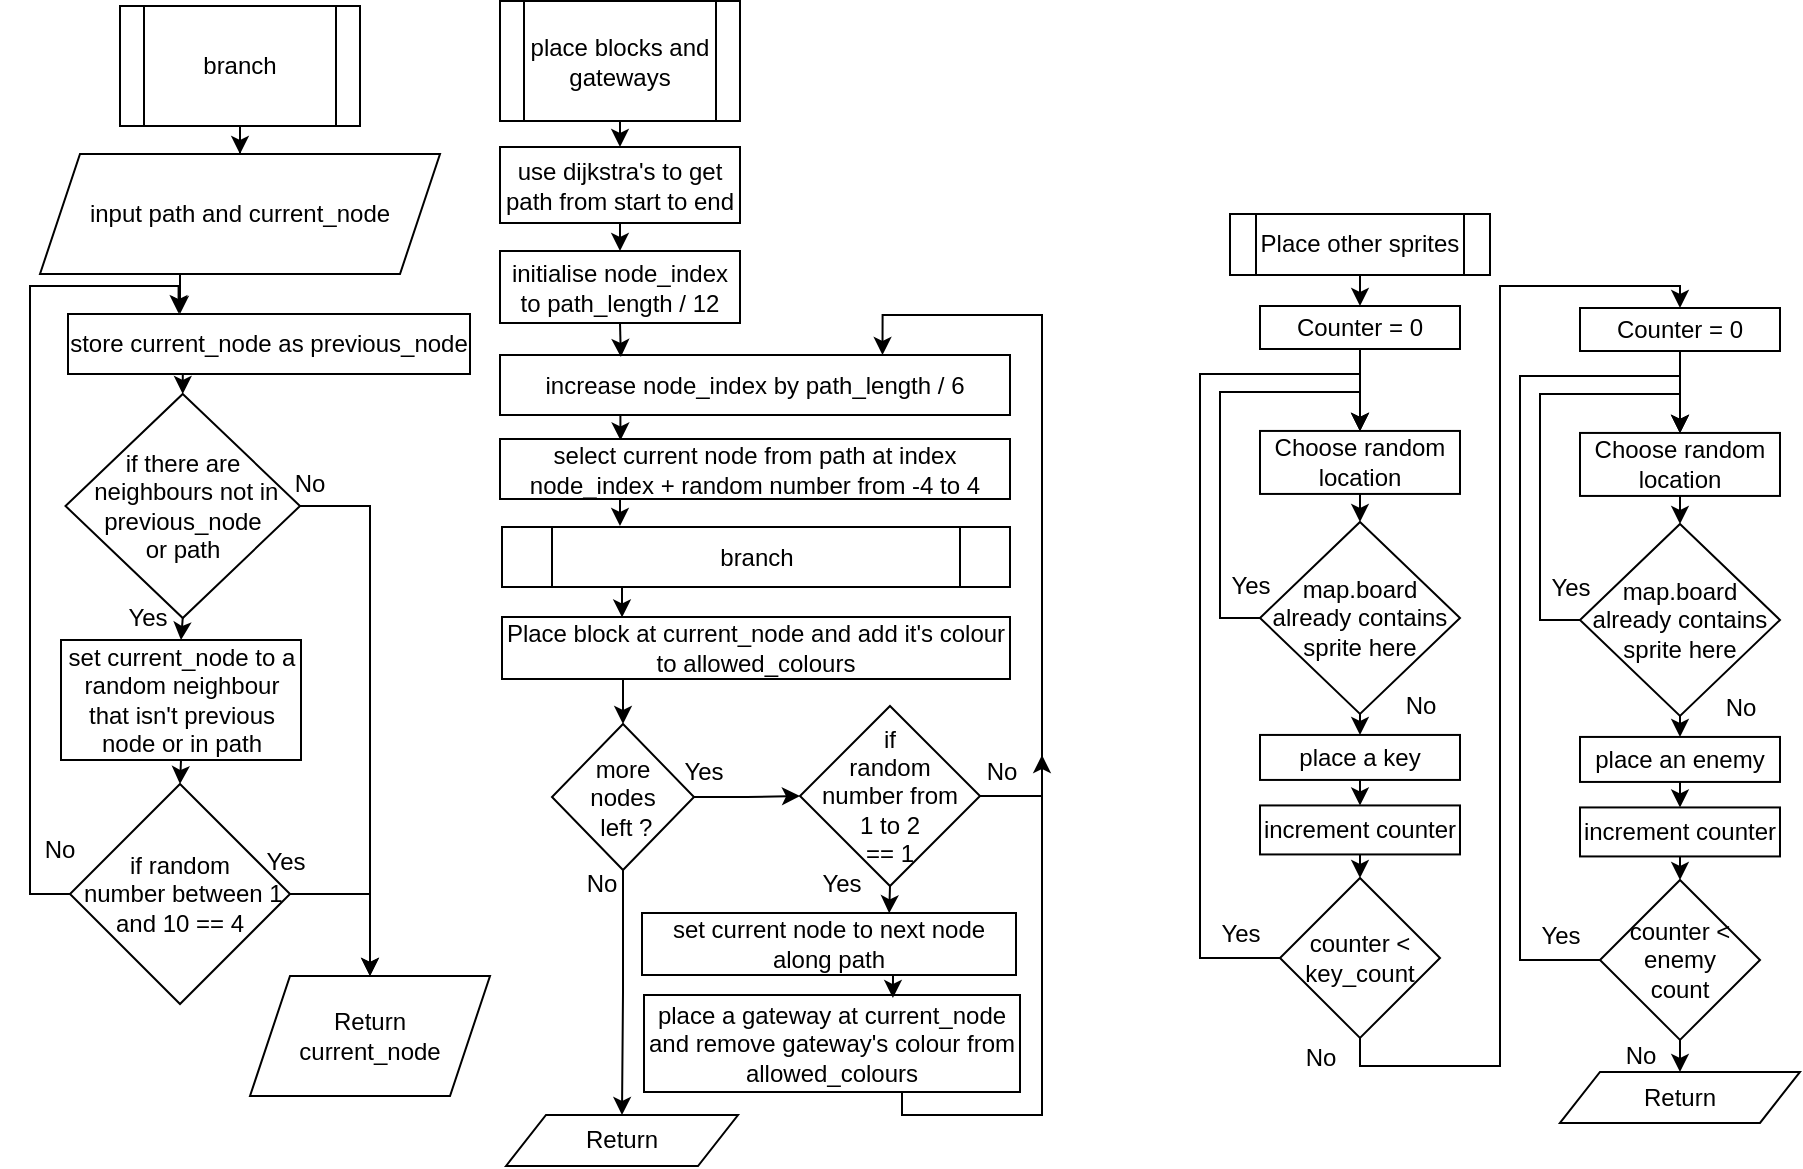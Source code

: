 <mxfile version="15.4.3" type="device"><diagram id="C5RBs43oDa-KdzZeNtuy" name="Page-1"><mxGraphModel dx="723" dy="375" grid="1" gridSize="10" guides="1" tooltips="1" connect="1" arrows="1" fold="1" page="1" pageScale="1" pageWidth="827" pageHeight="1169" math="0" shadow="0"><root><mxCell id="WIyWlLk6GJQsqaUBKTNV-0"/><mxCell id="WIyWlLk6GJQsqaUBKTNV-1" parent="WIyWlLk6GJQsqaUBKTNV-0"/><mxCell id="laPyLHJOCXoy5kPDktvt-92" style="edgeStyle=orthogonalEdgeStyle;rounded=0;orthogonalLoop=1;jettySize=auto;html=1;exitX=0.5;exitY=1;exitDx=0;exitDy=0;entryX=0.5;entryY=0;entryDx=0;entryDy=0;" parent="WIyWlLk6GJQsqaUBKTNV-1" source="9PcXuVvwuC8BrdELjqNs-0" target="9PcXuVvwuC8BrdELjqNs-1" edge="1"><mxGeometry relative="1" as="geometry"/></mxCell><mxCell id="9PcXuVvwuC8BrdELjqNs-0" value="place blocks and gateways" style="shape=process;whiteSpace=wrap;html=1;backgroundOutline=1;" parent="WIyWlLk6GJQsqaUBKTNV-1" vertex="1"><mxGeometry x="280" y="67.5" width="120" height="60" as="geometry"/></mxCell><mxCell id="laPyLHJOCXoy5kPDktvt-91" style="edgeStyle=orthogonalEdgeStyle;rounded=0;orthogonalLoop=1;jettySize=auto;html=1;exitX=0.5;exitY=1;exitDx=0;exitDy=0;entryX=0.5;entryY=0;entryDx=0;entryDy=0;" parent="WIyWlLk6GJQsqaUBKTNV-1" source="9PcXuVvwuC8BrdELjqNs-1" target="9PcXuVvwuC8BrdELjqNs-9" edge="1"><mxGeometry relative="1" as="geometry"/></mxCell><mxCell id="9PcXuVvwuC8BrdELjqNs-1" value="use dijkstra's to get path from start to end" style="rounded=0;whiteSpace=wrap;html=1;" parent="WIyWlLk6GJQsqaUBKTNV-1" vertex="1"><mxGeometry x="280" y="140.5" width="120" height="38" as="geometry"/></mxCell><mxCell id="9PcXuVvwuC8BrdELjqNs-55" style="edgeStyle=orthogonalEdgeStyle;rounded=0;orthogonalLoop=1;jettySize=auto;html=1;exitX=0.5;exitY=1;exitDx=0;exitDy=0;entryX=0.295;entryY=0.023;entryDx=0;entryDy=0;entryPerimeter=0;" parent="WIyWlLk6GJQsqaUBKTNV-1" edge="1"><mxGeometry relative="1" as="geometry"><mxPoint x="365.5" y="274.5" as="sourcePoint"/><mxPoint x="340.225" y="287.19" as="targetPoint"/></mxGeometry></mxCell><mxCell id="9PcXuVvwuC8BrdELjqNs-8" value="increase node_index by path_length / 6" style="rounded=0;whiteSpace=wrap;html=1;" parent="WIyWlLk6GJQsqaUBKTNV-1" vertex="1"><mxGeometry x="280" y="244.5" width="255" height="30" as="geometry"/></mxCell><mxCell id="laPyLHJOCXoy5kPDktvt-93" style="edgeStyle=orthogonalEdgeStyle;rounded=0;orthogonalLoop=1;jettySize=auto;html=1;exitX=0.5;exitY=1;exitDx=0;exitDy=0;entryX=0.237;entryY=0.033;entryDx=0;entryDy=0;entryPerimeter=0;" parent="WIyWlLk6GJQsqaUBKTNV-1" source="9PcXuVvwuC8BrdELjqNs-9" target="9PcXuVvwuC8BrdELjqNs-8" edge="1"><mxGeometry relative="1" as="geometry"/></mxCell><mxCell id="9PcXuVvwuC8BrdELjqNs-9" value="initialise node_index to path_length / 12" style="rounded=0;whiteSpace=wrap;html=1;" parent="WIyWlLk6GJQsqaUBKTNV-1" vertex="1"><mxGeometry x="280" y="192.5" width="120" height="36" as="geometry"/></mxCell><mxCell id="laPyLHJOCXoy5kPDktvt-60" style="edgeStyle=orthogonalEdgeStyle;rounded=0;orthogonalLoop=1;jettySize=auto;html=1;exitX=0.25;exitY=1;exitDx=0;exitDy=0;entryX=0.29;entryY=-0.017;entryDx=0;entryDy=0;entryPerimeter=0;" parent="WIyWlLk6GJQsqaUBKTNV-1" edge="1"><mxGeometry relative="1" as="geometry"><mxPoint x="328.75" y="316.5" as="sourcePoint"/><mxPoint x="339.66" y="329.99" as="targetPoint"/><Array as="points"><mxPoint x="340" y="316.5"/><mxPoint x="340" y="330.5"/></Array></mxGeometry></mxCell><mxCell id="9PcXuVvwuC8BrdELjqNs-10" value="select current node from path at index node_index + random number from -4 to 4" style="rounded=0;whiteSpace=wrap;html=1;" parent="WIyWlLk6GJQsqaUBKTNV-1" vertex="1"><mxGeometry x="280" y="286.5" width="255" height="30" as="geometry"/></mxCell><mxCell id="laPyLHJOCXoy5kPDktvt-88" style="edgeStyle=orthogonalEdgeStyle;rounded=0;orthogonalLoop=1;jettySize=auto;html=1;exitX=0.75;exitY=1;exitDx=0;exitDy=0;entryX=0.75;entryY=0;entryDx=0;entryDy=0;" parent="WIyWlLk6GJQsqaUBKTNV-1" source="9PcXuVvwuC8BrdELjqNs-11" target="9PcXuVvwuC8BrdELjqNs-8" edge="1"><mxGeometry relative="1" as="geometry"><mxPoint x="591" y="655.643" as="targetPoint"/><Array as="points"><mxPoint x="481" y="613.5"/><mxPoint x="481" y="624.5"/><mxPoint x="551" y="624.5"/><mxPoint x="551" y="224.5"/><mxPoint x="471" y="224.5"/></Array></mxGeometry></mxCell><mxCell id="9PcXuVvwuC8BrdELjqNs-11" value="place a gateway at current_node and remove gateway's colour from allowed_colours" style="rounded=0;whiteSpace=wrap;html=1;" parent="WIyWlLk6GJQsqaUBKTNV-1" vertex="1"><mxGeometry x="352" y="564.5" width="188" height="48.5" as="geometry"/></mxCell><mxCell id="laPyLHJOCXoy5kPDktvt-47" style="edgeStyle=orthogonalEdgeStyle;rounded=0;orthogonalLoop=1;jettySize=auto;html=1;exitX=0.5;exitY=1;exitDx=0;exitDy=0;" parent="WIyWlLk6GJQsqaUBKTNV-1" source="laPyLHJOCXoy5kPDktvt-4" target="laPyLHJOCXoy5kPDktvt-5" edge="1"><mxGeometry relative="1" as="geometry"/></mxCell><mxCell id="laPyLHJOCXoy5kPDktvt-4" value="branch" style="shape=process;whiteSpace=wrap;html=1;backgroundOutline=1;" parent="WIyWlLk6GJQsqaUBKTNV-1" vertex="1"><mxGeometry x="90" y="70" width="120" height="60" as="geometry"/></mxCell><mxCell id="laPyLHJOCXoy5kPDktvt-52" style="edgeStyle=orthogonalEdgeStyle;rounded=0;orthogonalLoop=1;jettySize=auto;html=1;exitX=0.5;exitY=1;exitDx=0;exitDy=0;" parent="WIyWlLk6GJQsqaUBKTNV-1" source="laPyLHJOCXoy5kPDktvt-5" target="laPyLHJOCXoy5kPDktvt-27" edge="1"><mxGeometry relative="1" as="geometry"><Array as="points"><mxPoint x="120" y="204"/></Array></mxGeometry></mxCell><mxCell id="laPyLHJOCXoy5kPDktvt-5" value="input path and current_node" style="shape=parallelogram;perimeter=parallelogramPerimeter;whiteSpace=wrap;html=1;fixedSize=1;" parent="WIyWlLk6GJQsqaUBKTNV-1" vertex="1"><mxGeometry x="50" y="144" width="200" height="60" as="geometry"/></mxCell><mxCell id="laPyLHJOCXoy5kPDktvt-74" style="edgeStyle=orthogonalEdgeStyle;rounded=0;orthogonalLoop=1;jettySize=auto;html=1;exitX=1;exitY=0.5;exitDx=0;exitDy=0;entryX=0;entryY=0.5;entryDx=0;entryDy=0;" parent="WIyWlLk6GJQsqaUBKTNV-1" source="laPyLHJOCXoy5kPDktvt-25" target="laPyLHJOCXoy5kPDktvt-64" edge="1"><mxGeometry relative="1" as="geometry"/></mxCell><mxCell id="laPyLHJOCXoy5kPDktvt-87" style="edgeStyle=orthogonalEdgeStyle;rounded=0;orthogonalLoop=1;jettySize=auto;html=1;exitX=0.5;exitY=1;exitDx=0;exitDy=0;entryX=0.5;entryY=0;entryDx=0;entryDy=0;" parent="WIyWlLk6GJQsqaUBKTNV-1" source="laPyLHJOCXoy5kPDktvt-25" target="laPyLHJOCXoy5kPDktvt-80" edge="1"><mxGeometry relative="1" as="geometry"/></mxCell><mxCell id="laPyLHJOCXoy5kPDktvt-25" value="more &lt;br&gt;nodes&lt;br&gt;&amp;nbsp;left ?" style="rhombus;whiteSpace=wrap;html=1;" parent="WIyWlLk6GJQsqaUBKTNV-1" vertex="1"><mxGeometry x="306" y="429" width="71" height="73" as="geometry"/></mxCell><mxCell id="laPyLHJOCXoy5kPDktvt-26" style="edgeStyle=orthogonalEdgeStyle;rounded=0;orthogonalLoop=1;jettySize=auto;html=1;exitX=0.25;exitY=1;exitDx=0;exitDy=0;entryX=0.5;entryY=0;entryDx=0;entryDy=0;" parent="WIyWlLk6GJQsqaUBKTNV-1" source="laPyLHJOCXoy5kPDktvt-27" target="laPyLHJOCXoy5kPDktvt-32" edge="1"><mxGeometry relative="1" as="geometry"/></mxCell><mxCell id="laPyLHJOCXoy5kPDktvt-27" value="store current_node as previous_node" style="rounded=0;whiteSpace=wrap;html=1;" parent="WIyWlLk6GJQsqaUBKTNV-1" vertex="1"><mxGeometry x="64" y="224" width="201" height="30" as="geometry"/></mxCell><mxCell id="laPyLHJOCXoy5kPDktvt-28" style="edgeStyle=orthogonalEdgeStyle;rounded=0;orthogonalLoop=1;jettySize=auto;html=1;exitX=0.5;exitY=1;exitDx=0;exitDy=0;entryX=0.5;entryY=0;entryDx=0;entryDy=0;" parent="WIyWlLk6GJQsqaUBKTNV-1" target="laPyLHJOCXoy5kPDktvt-35" edge="1"><mxGeometry relative="1" as="geometry"><mxPoint x="120.5" y="447" as="sourcePoint"/></mxGeometry></mxCell><mxCell id="laPyLHJOCXoy5kPDktvt-29" value="set current_node to a random neighbour that isn't previous node or in path" style="rounded=0;whiteSpace=wrap;html=1;" parent="WIyWlLk6GJQsqaUBKTNV-1" vertex="1"><mxGeometry x="60.5" y="387" width="120" height="60" as="geometry"/></mxCell><mxCell id="laPyLHJOCXoy5kPDktvt-30" style="edgeStyle=orthogonalEdgeStyle;rounded=0;orthogonalLoop=1;jettySize=auto;html=1;exitX=0.5;exitY=1;exitDx=0;exitDy=0;entryX=0.5;entryY=0;entryDx=0;entryDy=0;" parent="WIyWlLk6GJQsqaUBKTNV-1" source="laPyLHJOCXoy5kPDktvt-32" edge="1"><mxGeometry relative="1" as="geometry"><mxPoint x="120.5" y="387" as="targetPoint"/></mxGeometry></mxCell><mxCell id="laPyLHJOCXoy5kPDktvt-31" style="edgeStyle=orthogonalEdgeStyle;rounded=0;orthogonalLoop=1;jettySize=auto;html=1;exitX=1;exitY=0.5;exitDx=0;exitDy=0;entryX=0.5;entryY=0;entryDx=0;entryDy=0;" parent="WIyWlLk6GJQsqaUBKTNV-1" source="laPyLHJOCXoy5kPDktvt-32" target="laPyLHJOCXoy5kPDktvt-44" edge="1"><mxGeometry relative="1" as="geometry"><mxPoint x="255.0" y="332" as="targetPoint"/><Array as="points"><mxPoint x="215" y="320"/></Array></mxGeometry></mxCell><mxCell id="laPyLHJOCXoy5kPDktvt-32" value="if there are&lt;br&gt;&amp;nbsp;neighbours not in previous_node &lt;br&gt;or path" style="rhombus;whiteSpace=wrap;html=1;" parent="WIyWlLk6GJQsqaUBKTNV-1" vertex="1"><mxGeometry x="62.75" y="264" width="117.25" height="112" as="geometry"/></mxCell><mxCell id="laPyLHJOCXoy5kPDktvt-46" style="edgeStyle=orthogonalEdgeStyle;rounded=0;orthogonalLoop=1;jettySize=auto;html=1;exitX=1;exitY=0.5;exitDx=0;exitDy=0;" parent="WIyWlLk6GJQsqaUBKTNV-1" source="laPyLHJOCXoy5kPDktvt-35" target="laPyLHJOCXoy5kPDktvt-44" edge="1"><mxGeometry relative="1" as="geometry"/></mxCell><mxCell id="laPyLHJOCXoy5kPDktvt-53" style="edgeStyle=orthogonalEdgeStyle;rounded=0;orthogonalLoop=1;jettySize=auto;html=1;exitX=0;exitY=0.5;exitDx=0;exitDy=0;entryX=0.275;entryY=-0.013;entryDx=0;entryDy=0;entryPerimeter=0;" parent="WIyWlLk6GJQsqaUBKTNV-1" source="laPyLHJOCXoy5kPDktvt-35" target="laPyLHJOCXoy5kPDktvt-27" edge="1"><mxGeometry relative="1" as="geometry"><Array as="points"><mxPoint x="45" y="514"/><mxPoint x="45" y="210"/><mxPoint x="119" y="210"/></Array></mxGeometry></mxCell><mxCell id="laPyLHJOCXoy5kPDktvt-35" value="if random&lt;br&gt;&amp;nbsp;number between 1 and 10 == 4" style="rhombus;whiteSpace=wrap;html=1;" parent="WIyWlLk6GJQsqaUBKTNV-1" vertex="1"><mxGeometry x="65" y="459" width="110" height="110" as="geometry"/></mxCell><mxCell id="laPyLHJOCXoy5kPDktvt-36" value="Yes" style="text;html=1;strokeColor=none;fillColor=none;align=center;verticalAlign=middle;whiteSpace=wrap;rounded=0;" parent="WIyWlLk6GJQsqaUBKTNV-1" vertex="1"><mxGeometry x="74" y="361" width="60" height="30" as="geometry"/></mxCell><mxCell id="laPyLHJOCXoy5kPDktvt-37" value="No" style="text;html=1;strokeColor=none;fillColor=none;align=center;verticalAlign=middle;whiteSpace=wrap;rounded=0;" parent="WIyWlLk6GJQsqaUBKTNV-1" vertex="1"><mxGeometry x="30" y="477" width="60" height="30" as="geometry"/></mxCell><mxCell id="laPyLHJOCXoy5kPDktvt-40" value="Yes" style="text;html=1;strokeColor=none;fillColor=none;align=center;verticalAlign=middle;whiteSpace=wrap;rounded=0;" parent="WIyWlLk6GJQsqaUBKTNV-1" vertex="1"><mxGeometry x="142.5" y="483" width="60" height="30" as="geometry"/></mxCell><mxCell id="laPyLHJOCXoy5kPDktvt-41" value="No" style="text;html=1;strokeColor=none;fillColor=none;align=center;verticalAlign=middle;whiteSpace=wrap;rounded=0;" parent="WIyWlLk6GJQsqaUBKTNV-1" vertex="1"><mxGeometry x="155" y="294" width="60" height="30" as="geometry"/></mxCell><mxCell id="laPyLHJOCXoy5kPDktvt-42" value="Yes" style="text;html=1;strokeColor=none;fillColor=none;align=center;verticalAlign=middle;whiteSpace=wrap;rounded=0;" parent="WIyWlLk6GJQsqaUBKTNV-1" vertex="1"><mxGeometry x="352" y="437.5" width="60" height="30" as="geometry"/></mxCell><mxCell id="laPyLHJOCXoy5kPDktvt-43" style="edgeStyle=orthogonalEdgeStyle;rounded=0;orthogonalLoop=1;jettySize=auto;html=1;exitX=0.5;exitY=1;exitDx=0;exitDy=0;" parent="WIyWlLk6GJQsqaUBKTNV-1" source="laPyLHJOCXoy5kPDktvt-42" target="laPyLHJOCXoy5kPDktvt-42" edge="1"><mxGeometry relative="1" as="geometry"/></mxCell><mxCell id="laPyLHJOCXoy5kPDktvt-44" value="Return &lt;br&gt;current_node" style="shape=parallelogram;perimeter=parallelogramPerimeter;whiteSpace=wrap;html=1;fixedSize=1;" parent="WIyWlLk6GJQsqaUBKTNV-1" vertex="1"><mxGeometry x="155" y="555" width="120" height="60" as="geometry"/></mxCell><mxCell id="laPyLHJOCXoy5kPDktvt-61" style="edgeStyle=orthogonalEdgeStyle;rounded=0;orthogonalLoop=1;jettySize=auto;html=1;exitX=0.25;exitY=1;exitDx=0;exitDy=0;entryX=0.296;entryY=0.005;entryDx=0;entryDy=0;entryPerimeter=0;" parent="WIyWlLk6GJQsqaUBKTNV-1" edge="1"><mxGeometry relative="1" as="geometry"><mxPoint x="329.5" y="360.5" as="sourcePoint"/><mxPoint x="341.184" y="375.655" as="targetPoint"/><Array as="points"><mxPoint x="341" y="360.5"/><mxPoint x="341" y="375.5"/></Array></mxGeometry></mxCell><mxCell id="laPyLHJOCXoy5kPDktvt-54" value="branch" style="shape=process;whiteSpace=wrap;html=1;backgroundOutline=1;" parent="WIyWlLk6GJQsqaUBKTNV-1" vertex="1"><mxGeometry x="281" y="330.5" width="254" height="30" as="geometry"/></mxCell><mxCell id="laPyLHJOCXoy5kPDktvt-62" style="edgeStyle=orthogonalEdgeStyle;rounded=0;orthogonalLoop=1;jettySize=auto;html=1;exitX=0.25;exitY=1;exitDx=0;exitDy=0;entryX=0.5;entryY=0;entryDx=0;entryDy=0;" parent="WIyWlLk6GJQsqaUBKTNV-1" target="laPyLHJOCXoy5kPDktvt-25" edge="1"><mxGeometry relative="1" as="geometry"><mxPoint x="329.5" y="406.5" as="sourcePoint"/></mxGeometry></mxCell><mxCell id="laPyLHJOCXoy5kPDktvt-55" value="Place block at current_node and add it's colour to allowed_colours" style="rounded=0;whiteSpace=wrap;html=1;" parent="WIyWlLk6GJQsqaUBKTNV-1" vertex="1"><mxGeometry x="281" y="375.5" width="254" height="31" as="geometry"/></mxCell><mxCell id="laPyLHJOCXoy5kPDktvt-86" style="edgeStyle=orthogonalEdgeStyle;rounded=0;orthogonalLoop=1;jettySize=auto;html=1;exitX=0.75;exitY=1;exitDx=0;exitDy=0;entryX=0.662;entryY=0.031;entryDx=0;entryDy=0;entryPerimeter=0;" parent="WIyWlLk6GJQsqaUBKTNV-1" source="laPyLHJOCXoy5kPDktvt-63" target="9PcXuVvwuC8BrdELjqNs-11" edge="1"><mxGeometry relative="1" as="geometry"/></mxCell><mxCell id="laPyLHJOCXoy5kPDktvt-63" value="set current node to next node along path" style="rounded=0;whiteSpace=wrap;html=1;" parent="WIyWlLk6GJQsqaUBKTNV-1" vertex="1"><mxGeometry x="351" y="523.5" width="187" height="31" as="geometry"/></mxCell><mxCell id="laPyLHJOCXoy5kPDktvt-75" style="edgeStyle=orthogonalEdgeStyle;rounded=0;orthogonalLoop=1;jettySize=auto;html=1;exitX=1;exitY=0.5;exitDx=0;exitDy=0;" parent="WIyWlLk6GJQsqaUBKTNV-1" source="laPyLHJOCXoy5kPDktvt-64" edge="1"><mxGeometry relative="1" as="geometry"><mxPoint x="551" y="444.5" as="targetPoint"/></mxGeometry></mxCell><mxCell id="laPyLHJOCXoy5kPDktvt-85" style="edgeStyle=orthogonalEdgeStyle;rounded=0;orthogonalLoop=1;jettySize=auto;html=1;exitX=0.5;exitY=1;exitDx=0;exitDy=0;entryX=0.661;entryY=0.005;entryDx=0;entryDy=0;entryPerimeter=0;" parent="WIyWlLk6GJQsqaUBKTNV-1" source="laPyLHJOCXoy5kPDktvt-64" target="laPyLHJOCXoy5kPDktvt-63" edge="1"><mxGeometry relative="1" as="geometry"/></mxCell><mxCell id="laPyLHJOCXoy5kPDktvt-64" value="if &lt;br&gt;random &lt;br&gt;number from&lt;br&gt;1 to 2&lt;br&gt;== 1" style="rhombus;whiteSpace=wrap;html=1;" parent="WIyWlLk6GJQsqaUBKTNV-1" vertex="1"><mxGeometry x="430" y="420" width="90" height="90" as="geometry"/></mxCell><mxCell id="laPyLHJOCXoy5kPDktvt-71" value="Yes" style="text;html=1;strokeColor=none;fillColor=none;align=center;verticalAlign=middle;whiteSpace=wrap;rounded=0;" parent="WIyWlLk6GJQsqaUBKTNV-1" vertex="1"><mxGeometry x="421" y="493.5" width="60" height="30" as="geometry"/></mxCell><mxCell id="laPyLHJOCXoy5kPDktvt-72" value="No" style="text;html=1;strokeColor=none;fillColor=none;align=center;verticalAlign=middle;whiteSpace=wrap;rounded=0;" parent="WIyWlLk6GJQsqaUBKTNV-1" vertex="1"><mxGeometry x="501" y="437.5" width="60" height="30" as="geometry"/></mxCell><mxCell id="laPyLHJOCXoy5kPDktvt-80" value="Return" style="shape=parallelogram;perimeter=parallelogramPerimeter;whiteSpace=wrap;html=1;fixedSize=1;" parent="WIyWlLk6GJQsqaUBKTNV-1" vertex="1"><mxGeometry x="283" y="624.5" width="116" height="25.5" as="geometry"/></mxCell><mxCell id="laPyLHJOCXoy5kPDktvt-84" value="No" style="text;html=1;strokeColor=none;fillColor=none;align=center;verticalAlign=middle;whiteSpace=wrap;rounded=0;" parent="WIyWlLk6GJQsqaUBKTNV-1" vertex="1"><mxGeometry x="301" y="493.5" width="60" height="30" as="geometry"/></mxCell><mxCell id="laPyLHJOCXoy5kPDktvt-146" style="edgeStyle=orthogonalEdgeStyle;rounded=0;orthogonalLoop=1;jettySize=auto;html=1;exitX=0.5;exitY=1;exitDx=0;exitDy=0;entryX=0.5;entryY=0;entryDx=0;entryDy=0;" parent="WIyWlLk6GJQsqaUBKTNV-1" source="laPyLHJOCXoy5kPDktvt-94" target="laPyLHJOCXoy5kPDktvt-107" edge="1"><mxGeometry relative="1" as="geometry"/></mxCell><mxCell id="laPyLHJOCXoy5kPDktvt-94" value="Place other sprites" style="shape=process;whiteSpace=wrap;html=1;backgroundOutline=1;" parent="WIyWlLk6GJQsqaUBKTNV-1" vertex="1"><mxGeometry x="645" y="174" width="130" height="30.5" as="geometry"/></mxCell><mxCell id="laPyLHJOCXoy5kPDktvt-99" style="edgeStyle=orthogonalEdgeStyle;rounded=0;orthogonalLoop=1;jettySize=auto;html=1;exitX=0.5;exitY=1;exitDx=0;exitDy=0;entryX=0.5;entryY=0;entryDx=0;entryDy=0;" parent="WIyWlLk6GJQsqaUBKTNV-1" source="laPyLHJOCXoy5kPDktvt-96" target="laPyLHJOCXoy5kPDktvt-97" edge="1"><mxGeometry relative="1" as="geometry"/></mxCell><mxCell id="laPyLHJOCXoy5kPDktvt-96" value="Choose random location" style="rounded=0;whiteSpace=wrap;html=1;" parent="WIyWlLk6GJQsqaUBKTNV-1" vertex="1"><mxGeometry x="660" y="282.47" width="100" height="31.5" as="geometry"/></mxCell><mxCell id="laPyLHJOCXoy5kPDktvt-98" style="edgeStyle=orthogonalEdgeStyle;rounded=0;orthogonalLoop=1;jettySize=auto;html=1;exitX=0;exitY=0.5;exitDx=0;exitDy=0;entryX=0.5;entryY=0;entryDx=0;entryDy=0;" parent="WIyWlLk6GJQsqaUBKTNV-1" source="laPyLHJOCXoy5kPDktvt-97" target="laPyLHJOCXoy5kPDktvt-96" edge="1"><mxGeometry relative="1" as="geometry"><Array as="points"><mxPoint x="640" y="375.97"/><mxPoint x="640" y="262.97"/><mxPoint x="710" y="262.97"/></Array></mxGeometry></mxCell><mxCell id="laPyLHJOCXoy5kPDktvt-104" style="edgeStyle=orthogonalEdgeStyle;rounded=0;orthogonalLoop=1;jettySize=auto;html=1;exitX=0.5;exitY=1;exitDx=0;exitDy=0;entryX=0.5;entryY=0;entryDx=0;entryDy=0;" parent="WIyWlLk6GJQsqaUBKTNV-1" source="laPyLHJOCXoy5kPDktvt-97" target="laPyLHJOCXoy5kPDktvt-100" edge="1"><mxGeometry relative="1" as="geometry"/></mxCell><mxCell id="laPyLHJOCXoy5kPDktvt-97" value="map.board already contains sprite here" style="rhombus;whiteSpace=wrap;html=1;" parent="WIyWlLk6GJQsqaUBKTNV-1" vertex="1"><mxGeometry x="660" y="327.97" width="100" height="96" as="geometry"/></mxCell><mxCell id="laPyLHJOCXoy5kPDktvt-105" style="edgeStyle=orthogonalEdgeStyle;rounded=0;orthogonalLoop=1;jettySize=auto;html=1;exitX=0.5;exitY=1;exitDx=0;exitDy=0;entryX=0.5;entryY=0;entryDx=0;entryDy=0;" parent="WIyWlLk6GJQsqaUBKTNV-1" source="laPyLHJOCXoy5kPDktvt-100" target="laPyLHJOCXoy5kPDktvt-101" edge="1"><mxGeometry relative="1" as="geometry"/></mxCell><mxCell id="laPyLHJOCXoy5kPDktvt-100" value="place a key" style="rounded=0;whiteSpace=wrap;html=1;" parent="WIyWlLk6GJQsqaUBKTNV-1" vertex="1"><mxGeometry x="660" y="434.47" width="100" height="22.5" as="geometry"/></mxCell><mxCell id="laPyLHJOCXoy5kPDktvt-106" style="edgeStyle=orthogonalEdgeStyle;rounded=0;orthogonalLoop=1;jettySize=auto;html=1;exitX=0.5;exitY=1;exitDx=0;exitDy=0;entryX=0.5;entryY=0;entryDx=0;entryDy=0;" parent="WIyWlLk6GJQsqaUBKTNV-1" source="laPyLHJOCXoy5kPDktvt-101" target="laPyLHJOCXoy5kPDktvt-102" edge="1"><mxGeometry relative="1" as="geometry"/></mxCell><mxCell id="laPyLHJOCXoy5kPDktvt-101" value="increment counter" style="rounded=0;whiteSpace=wrap;html=1;" parent="WIyWlLk6GJQsqaUBKTNV-1" vertex="1"><mxGeometry x="660" y="469.72" width="100" height="24.5" as="geometry"/></mxCell><mxCell id="laPyLHJOCXoy5kPDktvt-103" style="edgeStyle=orthogonalEdgeStyle;rounded=0;orthogonalLoop=1;jettySize=auto;html=1;exitX=0;exitY=0.5;exitDx=0;exitDy=0;entryX=0.5;entryY=0;entryDx=0;entryDy=0;" parent="WIyWlLk6GJQsqaUBKTNV-1" source="laPyLHJOCXoy5kPDktvt-102" target="laPyLHJOCXoy5kPDktvt-96" edge="1"><mxGeometry relative="1" as="geometry"><Array as="points"><mxPoint x="630" y="545.97"/><mxPoint x="630" y="253.97"/><mxPoint x="710" y="253.97"/></Array></mxGeometry></mxCell><mxCell id="laPyLHJOCXoy5kPDktvt-143" style="edgeStyle=orthogonalEdgeStyle;rounded=0;orthogonalLoop=1;jettySize=auto;html=1;exitX=0.5;exitY=1;exitDx=0;exitDy=0;entryX=0.5;entryY=0;entryDx=0;entryDy=0;" parent="WIyWlLk6GJQsqaUBKTNV-1" source="laPyLHJOCXoy5kPDktvt-102" target="laPyLHJOCXoy5kPDktvt-138" edge="1"><mxGeometry relative="1" as="geometry"><Array as="points"><mxPoint x="710" y="600"/><mxPoint x="780" y="600"/><mxPoint x="780" y="210"/><mxPoint x="870" y="210"/></Array></mxGeometry></mxCell><mxCell id="laPyLHJOCXoy5kPDktvt-102" value="counter &amp;lt; key_count" style="rhombus;whiteSpace=wrap;html=1;" parent="WIyWlLk6GJQsqaUBKTNV-1" vertex="1"><mxGeometry x="670" y="505.97" width="80" height="80" as="geometry"/></mxCell><mxCell id="laPyLHJOCXoy5kPDktvt-108" style="edgeStyle=orthogonalEdgeStyle;rounded=0;orthogonalLoop=1;jettySize=auto;html=1;exitX=0.5;exitY=1;exitDx=0;exitDy=0;entryX=0.5;entryY=0;entryDx=0;entryDy=0;" parent="WIyWlLk6GJQsqaUBKTNV-1" source="laPyLHJOCXoy5kPDktvt-107" target="laPyLHJOCXoy5kPDktvt-96" edge="1"><mxGeometry relative="1" as="geometry"/></mxCell><mxCell id="laPyLHJOCXoy5kPDktvt-107" value="Counter = 0" style="rounded=0;whiteSpace=wrap;html=1;" parent="WIyWlLk6GJQsqaUBKTNV-1" vertex="1"><mxGeometry x="660" y="220" width="100" height="21.5" as="geometry"/></mxCell><mxCell id="laPyLHJOCXoy5kPDktvt-122" value="Yes" style="text;html=1;align=center;verticalAlign=middle;resizable=0;points=[];autosize=1;strokeColor=none;fillColor=none;" parent="WIyWlLk6GJQsqaUBKTNV-1" vertex="1"><mxGeometry x="635" y="350" width="40" height="20" as="geometry"/></mxCell><mxCell id="laPyLHJOCXoy5kPDktvt-123" value="Yes" style="text;html=1;align=center;verticalAlign=middle;resizable=0;points=[];autosize=1;strokeColor=none;fillColor=none;" parent="WIyWlLk6GJQsqaUBKTNV-1" vertex="1"><mxGeometry x="630" y="523.5" width="40" height="20" as="geometry"/></mxCell><mxCell id="laPyLHJOCXoy5kPDktvt-124" value="No" style="text;html=1;align=center;verticalAlign=middle;resizable=0;points=[];autosize=1;strokeColor=none;fillColor=none;" parent="WIyWlLk6GJQsqaUBKTNV-1" vertex="1"><mxGeometry x="725" y="410" width="30" height="20" as="geometry"/></mxCell><mxCell id="laPyLHJOCXoy5kPDktvt-125" value="No" style="text;html=1;align=center;verticalAlign=middle;resizable=0;points=[];autosize=1;strokeColor=none;fillColor=none;" parent="WIyWlLk6GJQsqaUBKTNV-1" vertex="1"><mxGeometry x="675" y="585.97" width="30" height="20" as="geometry"/></mxCell><mxCell id="laPyLHJOCXoy5kPDktvt-126" style="edgeStyle=orthogonalEdgeStyle;rounded=0;orthogonalLoop=1;jettySize=auto;html=1;exitX=0.5;exitY=1;exitDx=0;exitDy=0;entryX=0.5;entryY=0;entryDx=0;entryDy=0;" parent="WIyWlLk6GJQsqaUBKTNV-1" source="laPyLHJOCXoy5kPDktvt-127" target="laPyLHJOCXoy5kPDktvt-130" edge="1"><mxGeometry relative="1" as="geometry"/></mxCell><mxCell id="laPyLHJOCXoy5kPDktvt-127" value="Choose random location" style="rounded=0;whiteSpace=wrap;html=1;" parent="WIyWlLk6GJQsqaUBKTNV-1" vertex="1"><mxGeometry x="820" y="283.47" width="100" height="31.5" as="geometry"/></mxCell><mxCell id="laPyLHJOCXoy5kPDktvt-128" style="edgeStyle=orthogonalEdgeStyle;rounded=0;orthogonalLoop=1;jettySize=auto;html=1;exitX=0;exitY=0.5;exitDx=0;exitDy=0;entryX=0.5;entryY=0;entryDx=0;entryDy=0;" parent="WIyWlLk6GJQsqaUBKTNV-1" source="laPyLHJOCXoy5kPDktvt-130" target="laPyLHJOCXoy5kPDktvt-127" edge="1"><mxGeometry relative="1" as="geometry"><Array as="points"><mxPoint x="800" y="376.97"/><mxPoint x="800" y="263.97"/><mxPoint x="870" y="263.97"/></Array></mxGeometry></mxCell><mxCell id="laPyLHJOCXoy5kPDktvt-129" style="edgeStyle=orthogonalEdgeStyle;rounded=0;orthogonalLoop=1;jettySize=auto;html=1;exitX=0.5;exitY=1;exitDx=0;exitDy=0;entryX=0.5;entryY=0;entryDx=0;entryDy=0;" parent="WIyWlLk6GJQsqaUBKTNV-1" source="laPyLHJOCXoy5kPDktvt-130" target="laPyLHJOCXoy5kPDktvt-132" edge="1"><mxGeometry relative="1" as="geometry"/></mxCell><mxCell id="laPyLHJOCXoy5kPDktvt-130" value="map.board already contains sprite here" style="rhombus;whiteSpace=wrap;html=1;" parent="WIyWlLk6GJQsqaUBKTNV-1" vertex="1"><mxGeometry x="820" y="328.97" width="100" height="96" as="geometry"/></mxCell><mxCell id="laPyLHJOCXoy5kPDktvt-131" style="edgeStyle=orthogonalEdgeStyle;rounded=0;orthogonalLoop=1;jettySize=auto;html=1;exitX=0.5;exitY=1;exitDx=0;exitDy=0;entryX=0.5;entryY=0;entryDx=0;entryDy=0;" parent="WIyWlLk6GJQsqaUBKTNV-1" source="laPyLHJOCXoy5kPDktvt-132" target="laPyLHJOCXoy5kPDktvt-134" edge="1"><mxGeometry relative="1" as="geometry"/></mxCell><mxCell id="laPyLHJOCXoy5kPDktvt-132" value="place an enemy" style="rounded=0;whiteSpace=wrap;html=1;" parent="WIyWlLk6GJQsqaUBKTNV-1" vertex="1"><mxGeometry x="820" y="435.47" width="100" height="22.5" as="geometry"/></mxCell><mxCell id="laPyLHJOCXoy5kPDktvt-133" style="edgeStyle=orthogonalEdgeStyle;rounded=0;orthogonalLoop=1;jettySize=auto;html=1;exitX=0.5;exitY=1;exitDx=0;exitDy=0;entryX=0.5;entryY=0;entryDx=0;entryDy=0;" parent="WIyWlLk6GJQsqaUBKTNV-1" source="laPyLHJOCXoy5kPDktvt-134" target="laPyLHJOCXoy5kPDktvt-136" edge="1"><mxGeometry relative="1" as="geometry"/></mxCell><mxCell id="laPyLHJOCXoy5kPDktvt-134" value="increment counter" style="rounded=0;whiteSpace=wrap;html=1;" parent="WIyWlLk6GJQsqaUBKTNV-1" vertex="1"><mxGeometry x="820" y="470.72" width="100" height="24.5" as="geometry"/></mxCell><mxCell id="laPyLHJOCXoy5kPDktvt-135" style="edgeStyle=orthogonalEdgeStyle;rounded=0;orthogonalLoop=1;jettySize=auto;html=1;exitX=0;exitY=0.5;exitDx=0;exitDy=0;entryX=0.5;entryY=0;entryDx=0;entryDy=0;" parent="WIyWlLk6GJQsqaUBKTNV-1" source="laPyLHJOCXoy5kPDktvt-136" target="laPyLHJOCXoy5kPDktvt-127" edge="1"><mxGeometry relative="1" as="geometry"><Array as="points"><mxPoint x="790" y="546.97"/><mxPoint x="790" y="254.97"/><mxPoint x="870" y="254.97"/></Array></mxGeometry></mxCell><mxCell id="laPyLHJOCXoy5kPDktvt-145" style="edgeStyle=orthogonalEdgeStyle;rounded=0;orthogonalLoop=1;jettySize=auto;html=1;exitX=0.5;exitY=1;exitDx=0;exitDy=0;entryX=0.5;entryY=0;entryDx=0;entryDy=0;" parent="WIyWlLk6GJQsqaUBKTNV-1" source="laPyLHJOCXoy5kPDktvt-136" target="laPyLHJOCXoy5kPDktvt-144" edge="1"><mxGeometry relative="1" as="geometry"/></mxCell><mxCell id="laPyLHJOCXoy5kPDktvt-136" value="counter &amp;lt; enemy &lt;br&gt;count" style="rhombus;whiteSpace=wrap;html=1;" parent="WIyWlLk6GJQsqaUBKTNV-1" vertex="1"><mxGeometry x="830" y="506.97" width="80" height="80" as="geometry"/></mxCell><mxCell id="laPyLHJOCXoy5kPDktvt-137" style="edgeStyle=orthogonalEdgeStyle;rounded=0;orthogonalLoop=1;jettySize=auto;html=1;exitX=0.5;exitY=1;exitDx=0;exitDy=0;entryX=0.5;entryY=0;entryDx=0;entryDy=0;" parent="WIyWlLk6GJQsqaUBKTNV-1" source="laPyLHJOCXoy5kPDktvt-138" target="laPyLHJOCXoy5kPDktvt-127" edge="1"><mxGeometry relative="1" as="geometry"/></mxCell><mxCell id="laPyLHJOCXoy5kPDktvt-138" value="Counter = 0" style="rounded=0;whiteSpace=wrap;html=1;" parent="WIyWlLk6GJQsqaUBKTNV-1" vertex="1"><mxGeometry x="820" y="221" width="100" height="21.5" as="geometry"/></mxCell><mxCell id="laPyLHJOCXoy5kPDktvt-139" value="Yes" style="text;html=1;align=center;verticalAlign=middle;resizable=0;points=[];autosize=1;strokeColor=none;fillColor=none;" parent="WIyWlLk6GJQsqaUBKTNV-1" vertex="1"><mxGeometry x="795" y="351" width="40" height="20" as="geometry"/></mxCell><mxCell id="laPyLHJOCXoy5kPDktvt-140" value="Yes" style="text;html=1;align=center;verticalAlign=middle;resizable=0;points=[];autosize=1;strokeColor=none;fillColor=none;" parent="WIyWlLk6GJQsqaUBKTNV-1" vertex="1"><mxGeometry x="790" y="524.5" width="40" height="20" as="geometry"/></mxCell><mxCell id="laPyLHJOCXoy5kPDktvt-141" value="No" style="text;html=1;align=center;verticalAlign=middle;resizable=0;points=[];autosize=1;strokeColor=none;fillColor=none;" parent="WIyWlLk6GJQsqaUBKTNV-1" vertex="1"><mxGeometry x="885" y="411" width="30" height="20" as="geometry"/></mxCell><mxCell id="laPyLHJOCXoy5kPDktvt-144" value="Return" style="shape=parallelogram;perimeter=parallelogramPerimeter;whiteSpace=wrap;html=1;fixedSize=1;" parent="WIyWlLk6GJQsqaUBKTNV-1" vertex="1"><mxGeometry x="810" y="602.97" width="120" height="25.5" as="geometry"/></mxCell><mxCell id="laPyLHJOCXoy5kPDktvt-147" value="No" style="text;html=1;align=center;verticalAlign=middle;resizable=0;points=[];autosize=1;strokeColor=none;fillColor=none;" parent="WIyWlLk6GJQsqaUBKTNV-1" vertex="1"><mxGeometry x="835" y="585" width="30" height="20" as="geometry"/></mxCell></root></mxGraphModel></diagram></mxfile>